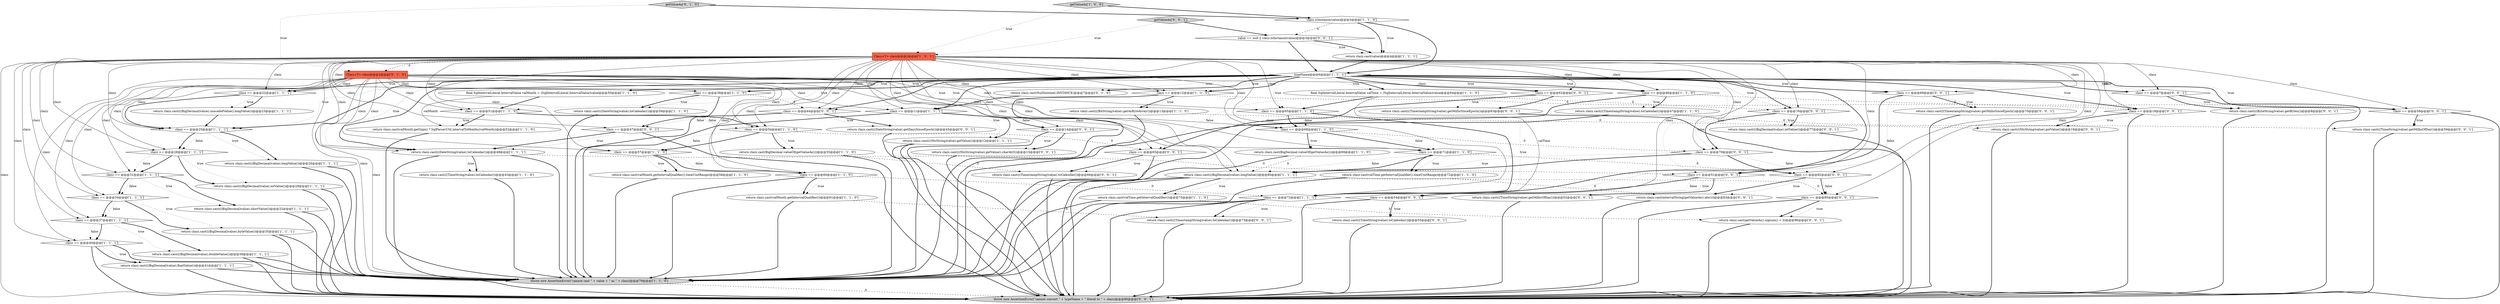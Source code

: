 digraph {
24 [style = filled, label = "clazz == @@@12@@@['1', '1', '0']", fillcolor = white, shape = diamond image = "AAA0AAABBB1BBB"];
48 [style = filled, label = "getValueAs['0', '1', '0']", fillcolor = lightgray, shape = diamond image = "AAA0AAABBB2BBB"];
82 [style = filled, label = "clazz == @@@82@@@['0', '0', '1']", fillcolor = white, shape = diamond image = "AAA0AAABBB3BBB"];
30 [style = filled, label = "clazz == @@@38@@@['1', '1', '0']", fillcolor = white, shape = diamond image = "AAA0AAABBB1BBB"];
20 [style = filled, label = "clazz == @@@54@@@['1', '1', '0']", fillcolor = white, shape = diamond image = "AAA0AAABBB1BBB"];
28 [style = filled, label = "return clazz.cast(((NlsString)value).getValue())@@@12@@@['1', '1', '1']", fillcolor = white, shape = ellipse image = "AAA0AAABBB1BBB"];
29 [style = filled, label = "return clazz.cast(value)@@@4@@@['1', '1', '1']", fillcolor = white, shape = ellipse image = "AAA0AAABBB1BBB"];
66 [style = filled, label = "return clazz.cast(((TimeString)value).getMillisOfDay())@@@59@@@['0', '0', '1']", fillcolor = white, shape = ellipse image = "AAA0AAABBB3BBB"];
5 [style = filled, label = "clazz == @@@22@@@['1', '1', '1']", fillcolor = white, shape = diamond image = "AAA0AAABBB1BBB"];
47 [style = filled, label = "return clazz.cast(valTime.getIntervalQualifier().timeUnitRange)@@@72@@@['1', '1', '0']", fillcolor = white, shape = ellipse image = "AAA0AAABBB1BBB"];
50 [style = filled, label = "return clazz.cast(NullSentinel.INSTANCE)@@@7@@@['0', '1', '0']", fillcolor = white, shape = ellipse image = "AAA1AAABBB2BBB"];
64 [style = filled, label = "return clazz.cast(((NlsString)value).getValue().charAt(0))@@@15@@@['0', '0', '1']", fillcolor = white, shape = ellipse image = "AAA0AAABBB3BBB"];
70 [style = filled, label = "return clazz.cast(((TimestampString)value).toCalendar())@@@73@@@['0', '0', '1']", fillcolor = white, shape = ellipse image = "AAA0AAABBB3BBB"];
31 [style = filled, label = "clazz == @@@72@@@['1', '1', '1']", fillcolor = white, shape = diamond image = "AAA0AAABBB1BBB"];
63 [style = filled, label = "clazz == @@@51@@@['0', '0', '1']", fillcolor = white, shape = diamond image = "AAA0AAABBB3BBB"];
39 [style = filled, label = "Class<T> clazz@@@2@@@['1', '0', '1']", fillcolor = tomato, shape = box image = "AAA0AAABBB1BBB"];
12 [style = filled, label = "return clazz.cast(((BigDecimal)value).byteValue())@@@35@@@['1', '1', '1']", fillcolor = white, shape = ellipse image = "AAA0AAABBB1BBB"];
34 [style = filled, label = "final SqlIntervalLiteral.IntervalValue valTime = (SqlIntervalLiteral.IntervalValue)value@@@64@@@['1', '1', '0']", fillcolor = white, shape = ellipse image = "AAA0AAABBB1BBB"];
54 [style = filled, label = "clazz == @@@14@@@['0', '0', '1']", fillcolor = white, shape = diamond image = "AAA0AAABBB3BBB"];
56 [style = filled, label = "clazz == @@@58@@@['0', '0', '1']", fillcolor = white, shape = diamond image = "AAA0AAABBB3BBB"];
60 [style = filled, label = "return clazz.cast(((BigDecimal)value).intValue())@@@77@@@['0', '0', '1']", fillcolor = white, shape = ellipse image = "AAA0AAABBB3BBB"];
46 [style = filled, label = "clazz == @@@57@@@['1', '1', '0']", fillcolor = white, shape = diamond image = "AAA0AAABBB1BBB"];
19 [style = filled, label = "clazz == @@@28@@@['1', '1', '1']", fillcolor = white, shape = diamond image = "AAA0AAABBB1BBB"];
65 [style = filled, label = "clazz == @@@69@@@['0', '0', '1']", fillcolor = white, shape = diamond image = "AAA0AAABBB3BBB"];
81 [style = filled, label = "return clazz.cast(((TimestampString)value).getMillisSinceEpoch())@@@70@@@['0', '0', '1']", fillcolor = white, shape = ellipse image = "AAA0AAABBB3BBB"];
53 [style = filled, label = "return clazz.cast(((TimestampString)value).getMillisSinceEpoch())@@@63@@@['0', '0', '1']", fillcolor = white, shape = ellipse image = "AAA0AAABBB3BBB"];
9 [style = filled, label = "return clazz.cast(((BigDecimal)value).longValue())@@@26@@@['1', '1', '1']", fillcolor = white, shape = ellipse image = "AAA0AAABBB1BBB"];
51 [style = filled, label = "clazz == @@@85@@@['0', '0', '1']", fillcolor = white, shape = diamond image = "AAA0AAABBB3BBB"];
79 [style = filled, label = "clazz == @@@47@@@['0', '0', '1']", fillcolor = white, shape = diamond image = "AAA0AAABBB3BBB"];
44 [style = filled, label = "final SqlIntervalLiteral.IntervalValue valMonth = (SqlIntervalLiteral.IntervalValue)value@@@50@@@['1', '1', '0']", fillcolor = white, shape = ellipse image = "AAA0AAABBB1BBB"];
58 [style = filled, label = "clazz == @@@18@@@['0', '0', '1']", fillcolor = white, shape = diamond image = "AAA0AAABBB3BBB"];
69 [style = filled, label = "clazz == @@@7@@@['0', '0', '1']", fillcolor = white, shape = diamond image = "AAA0AAABBB3BBB"];
78 [style = filled, label = "getValueAs['0', '0', '1']", fillcolor = lightgray, shape = diamond image = "AAA0AAABBB3BBB"];
10 [style = filled, label = "clazz == @@@40@@@['1', '1', '1']", fillcolor = white, shape = diamond image = "AAA0AAABBB1BBB"];
25 [style = filled, label = "clazz == @@@25@@@['1', '1', '1']", fillcolor = white, shape = diamond image = "AAA0AAABBB1BBB"];
41 [style = filled, label = "getValueAs['1', '0', '0']", fillcolor = lightgray, shape = diamond image = "AAA0AAABBB1BBB"];
16 [style = filled, label = "clazz == @@@68@@@['1', '1', '0']", fillcolor = white, shape = diamond image = "AAA0AAABBB1BBB"];
0 [style = filled, label = "clazz == @@@71@@@['1', '1', '0']", fillcolor = white, shape = diamond image = "AAA0AAABBB1BBB"];
76 [style = filled, label = "return clazz.cast(((DateString)value).getDaysSinceEpoch())@@@45@@@['0', '0', '1']", fillcolor = white, shape = ellipse image = "AAA0AAABBB3BBB"];
1 [style = filled, label = "clazz == @@@51@@@['1', '1', '0']", fillcolor = white, shape = diamond image = "AAA0AAABBB1BBB"];
6 [style = filled, label = "return clazz.cast(valMonth.getIntervalQualifier().timeUnitRange)@@@58@@@['1', '1', '0']", fillcolor = white, shape = ellipse image = "AAA0AAABBB1BBB"];
2 [style = filled, label = "clazz == @@@37@@@['1', '1', '1']", fillcolor = white, shape = diamond image = "AAA0AAABBB1BBB"];
23 [style = filled, label = "return clazz.cast(valMonth.getIntervalQualifier())@@@61@@@['1', '1', '0']", fillcolor = white, shape = ellipse image = "AAA0AAABBB1BBB"];
33 [style = filled, label = "return clazz.cast(((BigDecimal)value).intValue())@@@29@@@['1', '1', '1']", fillcolor = white, shape = ellipse image = "AAA0AAABBB1BBB"];
62 [style = filled, label = "return clazz.cast(((NlsString)value).getValue())@@@19@@@['0', '0', '1']", fillcolor = white, shape = ellipse image = "AAA0AAABBB3BBB"];
77 [style = filled, label = "throw new AssertionError(\"cannot convert \" + typeName + \" literal to \" + clazz)@@@90@@@['0', '0', '1']", fillcolor = lightgray, shape = ellipse image = "AAA0AAABBB3BBB"];
18 [style = filled, label = "return clazz.cast(((BigDecimal)value).unscaledValue().longValue())@@@23@@@['1', '1', '1']", fillcolor = white, shape = ellipse image = "AAA0AAABBB1BBB"];
13 [style = filled, label = "return clazz.cast(((BitString)value).getAsByteArray())@@@13@@@['1', '1', '0']", fillcolor = white, shape = ellipse image = "AAA0AAABBB1BBB"];
14 [style = filled, label = "return clazz.cast(((BigDecimal)value).floatValue())@@@41@@@['1', '1', '1']", fillcolor = white, shape = ellipse image = "AAA0AAABBB1BBB"];
49 [style = filled, label = "Class<T> clazz@@@2@@@['0', '1', '0']", fillcolor = tomato, shape = box image = "AAA1AAABBB2BBB"];
37 [style = filled, label = "return clazz.cast(((DateString)value).toCalendar())@@@39@@@['1', '1', '0']", fillcolor = white, shape = ellipse image = "AAA0AAABBB1BBB"];
45 [style = filled, label = "return clazz.cast(((BigDecimal)value).longValue())@@@80@@@['1', '1', '1']", fillcolor = white, shape = ellipse image = "AAA0AAABBB1BBB"];
8 [style = filled, label = "return clazz.cast(((BigDecimal)value).shortValue())@@@32@@@['1', '1', '1']", fillcolor = white, shape = ellipse image = "AAA0AAABBB1BBB"];
68 [style = filled, label = "clazz == @@@79@@@['0', '0', '1']", fillcolor = white, shape = diamond image = "AAA0AAABBB3BBB"];
17 [style = filled, label = "clazz.isInstance(value)@@@3@@@['1', '1', '0']", fillcolor = white, shape = diamond image = "AAA0AAABBB1BBB"];
36 [style = filled, label = "return clazz.cast(((TimeString)value).toCalendar())@@@43@@@['1', '1', '0']", fillcolor = white, shape = ellipse image = "AAA0AAABBB1BBB"];
75 [style = filled, label = "clazz == @@@44@@@['0', '0', '1']", fillcolor = white, shape = diamond image = "AAA0AAABBB3BBB"];
4 [style = filled, label = "clazz == @@@46@@@['1', '1', '0']", fillcolor = white, shape = diamond image = "AAA0AAABBB1BBB"];
11 [style = filled, label = "return clazz.cast(valTime.getIntervalQualifier())@@@75@@@['1', '1', '0']", fillcolor = white, shape = ellipse image = "AAA0AAABBB1BBB"];
32 [style = filled, label = "return clazz.cast(BigDecimal.valueOf(getValueAs()))@@@69@@@['1', '1', '0']", fillcolor = white, shape = ellipse image = "AAA0AAABBB1BBB"];
35 [style = filled, label = "return clazz.cast(((DateString)value).toCalendar())@@@48@@@['1', '1', '1']", fillcolor = white, shape = ellipse image = "AAA0AAABBB1BBB"];
43 [style = filled, label = "clazz == @@@34@@@['1', '1', '1']", fillcolor = white, shape = diamond image = "AAA0AAABBB1BBB"];
52 [style = filled, label = "return clazz.cast(getValueAs().signum() < 0)@@@86@@@['0', '0', '1']", fillcolor = white, shape = ellipse image = "AAA0AAABBB3BBB"];
71 [style = filled, label = "clazz == @@@62@@@['0', '0', '1']", fillcolor = white, shape = diamond image = "AAA0AAABBB3BBB"];
74 [style = filled, label = "clazz == @@@54@@@['0', '0', '1']", fillcolor = white, shape = diamond image = "AAA0AAABBB3BBB"];
73 [style = filled, label = "return clazz.cast(((ByteString)value).getBytes())@@@8@@@['0', '0', '1']", fillcolor = white, shape = ellipse image = "AAA0AAABBB3BBB"];
80 [style = filled, label = "return clazz.cast(((TimestampString)value).toCalendar())@@@66@@@['0', '0', '1']", fillcolor = white, shape = ellipse image = "AAA0AAABBB3BBB"];
38 [style = filled, label = "return clazz.cast(((TimestampString)value).toCalendar())@@@47@@@['1', '1', '0']", fillcolor = white, shape = ellipse image = "AAA0AAABBB1BBB"];
55 [style = filled, label = "clazz == @@@65@@@['0', '0', '1']", fillcolor = white, shape = diamond image = "AAA0AAABBB3BBB"];
27 [style = filled, label = "clazz == @@@60@@@['1', '1', '0']", fillcolor = white, shape = diamond image = "AAA0AAABBB1BBB"];
57 [style = filled, label = "value == null || clazz.isInstance(value)@@@3@@@['0', '0', '1']", fillcolor = white, shape = diamond image = "AAA0AAABBB3BBB"];
59 [style = filled, label = "clazz == @@@76@@@['0', '0', '1']", fillcolor = white, shape = diamond image = "AAA0AAABBB3BBB"];
3 [style = filled, label = "return clazz.cast(((BigDecimal)value).doubleValue())@@@38@@@['1', '1', '1']", fillcolor = white, shape = ellipse image = "AAA0AAABBB1BBB"];
7 [style = filled, label = "clazz == @@@11@@@['1', '1', '1']", fillcolor = white, shape = diamond image = "AAA0AAABBB1BBB"];
61 [style = filled, label = "return clazz.cast(intervalString(getValueAs().abs()))@@@83@@@['0', '0', '1']", fillcolor = white, shape = ellipse image = "AAA0AAABBB3BBB"];
67 [style = filled, label = "return clazz.cast(((TimeString)value).getMillisOfDay())@@@52@@@['0', '0', '1']", fillcolor = white, shape = ellipse image = "AAA0AAABBB3BBB"];
21 [style = filled, label = "typeName@@@6@@@['1', '1', '1']", fillcolor = white, shape = diamond image = "AAA0AAABBB1BBB"];
42 [style = filled, label = "return clazz.cast(BigDecimal.valueOf(getValueAs()))@@@55@@@['1', '1', '0']", fillcolor = white, shape = ellipse image = "AAA0AAABBB1BBB"];
40 [style = filled, label = "clazz == @@@31@@@['1', '1', '1']", fillcolor = white, shape = diamond image = "AAA0AAABBB1BBB"];
22 [style = filled, label = "return clazz.cast(valMonth.getSign() * SqlParserUtil.intervalToMonths(valMonth))@@@52@@@['1', '1', '0']", fillcolor = white, shape = ellipse image = "AAA0AAABBB1BBB"];
26 [style = filled, label = "throw new AssertionError(\"cannot cast \" + value + \" as \" + clazz)@@@79@@@['1', '1', '0']", fillcolor = lightgray, shape = ellipse image = "AAA0AAABBB1BBB"];
15 [style = filled, label = "clazz == @@@65@@@['1', '1', '0']", fillcolor = white, shape = diamond image = "AAA0AAABBB1BBB"];
72 [style = filled, label = "return clazz.cast(((TimeString)value).toCalendar())@@@55@@@['0', '0', '1']", fillcolor = white, shape = ellipse image = "AAA0AAABBB3BBB"];
38->26 [style = bold, label=""];
7->28 [style = bold, label=""];
24->13 [style = bold, label=""];
25->9 [style = dotted, label="true"];
11->52 [style = dashed, label="0"];
49->27 [style = solid, label="clazz"];
59->68 [style = bold, label=""];
5->18 [style = dotted, label="true"];
4->26 [style = bold, label=""];
20->55 [style = dashed, label="0"];
35->36 [style = dotted, label="true"];
17->21 [style = bold, label=""];
0->45 [style = dotted, label="false"];
39->63 [style = solid, label="clazz"];
58->77 [style = bold, label=""];
45->11 [style = bold, label=""];
21->44 [style = dotted, label="true"];
25->19 [style = bold, label=""];
49->0 [style = solid, label="clazz"];
54->77 [style = bold, label=""];
28->26 [style = bold, label=""];
39->5 [style = solid, label="clazz"];
39->30 [style = solid, label="clazz"];
49->40 [style = solid, label="clazz"];
16->0 [style = bold, label=""];
51->52 [style = bold, label=""];
38->66 [style = dashed, label="0"];
43->12 [style = bold, label=""];
62->77 [style = bold, label=""];
2->10 [style = bold, label=""];
24->58 [style = dashed, label="0"];
49->45 [style = solid, label="clazz"];
8->77 [style = bold, label=""];
19->40 [style = bold, label=""];
39->75 [style = solid, label="clazz"];
21->5 [style = dotted, label="true"];
19->33 [style = bold, label=""];
65->31 [style = bold, label=""];
21->25 [style = bold, label=""];
39->35 [style = solid, label="clazz"];
58->62 [style = bold, label=""];
34->59 [style = dashed, label="0"];
20->46 [style = bold, label=""];
21->71 [style = bold, label=""];
49->30 [style = solid, label="clazz"];
49->35 [style = solid, label="clazz"];
49->15 [style = solid, label="clazz"];
17->57 [style = dashed, label="0"];
21->7 [style = dotted, label="true"];
15->16 [style = bold, label=""];
5->18 [style = bold, label=""];
39->19 [style = solid, label="clazz"];
82->51 [style = bold, label=""];
57->21 [style = bold, label=""];
56->66 [style = dotted, label="true"];
81->77 [style = bold, label=""];
27->23 [style = dotted, label="true"];
9->26 [style = bold, label=""];
45->26 [style = bold, label=""];
39->77 [style = solid, label="clazz"];
27->31 [style = dashed, label="0"];
54->64 [style = bold, label=""];
21->69 [style = dotted, label="true"];
0->47 [style = dotted, label="true"];
1->22 [style = bold, label=""];
39->1 [style = solid, label="clazz"];
21->4 [style = bold, label=""];
35->26 [style = bold, label=""];
21->44 [style = bold, label=""];
45->11 [style = dotted, label="true"];
46->27 [style = dotted, label="false"];
29->21 [style = bold, label=""];
44->22 [style = solid, label="valMonth"];
21->34 [style = dotted, label="true"];
13->26 [style = bold, label=""];
21->59 [style = bold, label=""];
30->26 [style = bold, label=""];
30->75 [style = dashed, label="0"];
34->15 [style = bold, label=""];
39->0 [style = solid, label="clazz"];
2->3 [style = dotted, label="true"];
7->54 [style = bold, label=""];
61->77 [style = bold, label=""];
4->56 [style = dashed, label="0"];
42->80 [style = dashed, label="0"];
78->57 [style = bold, label=""];
41->39 [style = dotted, label="true"];
40->8 [style = bold, label=""];
39->79 [style = solid, label="clazz"];
79->35 [style = bold, label=""];
4->38 [style = dotted, label="true"];
20->42 [style = dotted, label="true"];
8->26 [style = bold, label=""];
11->26 [style = bold, label=""];
49->46 [style = solid, label="clazz"];
21->24 [style = dotted, label="true"];
57->29 [style = dotted, label="true"];
71->55 [style = dotted, label="false"];
14->77 [style = bold, label=""];
76->77 [style = bold, label=""];
55->77 [style = bold, label=""];
15->31 [style = bold, label=""];
39->24 [style = solid, label="clazz"];
68->82 [style = dotted, label="false"];
21->75 [style = dotted, label="true"];
21->58 [style = bold, label=""];
55->80 [style = bold, label=""];
21->58 [style = dotted, label="true"];
31->26 [style = bold, label=""];
16->0 [style = dotted, label="false"];
49->16 [style = solid, label="clazz"];
21->15 [style = dotted, label="true"];
39->82 [style = solid, label="clazz"];
23->26 [style = bold, label=""];
3->77 [style = bold, label=""];
2->3 [style = bold, label=""];
75->79 [style = dotted, label="false"];
46->6 [style = dotted, label="true"];
63->74 [style = dotted, label="false"];
31->77 [style = bold, label=""];
39->59 [style = solid, label="clazz"];
75->76 [style = bold, label=""];
21->35 [style = dotted, label="true"];
59->68 [style = dotted, label="false"];
21->56 [style = dotted, label="true"];
49->20 [style = solid, label="clazz"];
20->42 [style = bold, label=""];
40->43 [style = dotted, label="false"];
27->26 [style = bold, label=""];
47->61 [style = dashed, label="0"];
35->36 [style = bold, label=""];
63->74 [style = bold, label=""];
80->77 [style = bold, label=""];
25->9 [style = bold, label=""];
21->34 [style = bold, label=""];
69->77 [style = bold, label=""];
28->77 [style = bold, label=""];
16->32 [style = dotted, label="true"];
23->70 [style = dashed, label="0"];
39->68 [style = solid, label="clazz"];
74->77 [style = bold, label=""];
42->26 [style = bold, label=""];
45->51 [style = dashed, label="0"];
20->46 [style = dotted, label="false"];
72->77 [style = bold, label=""];
12->77 [style = bold, label=""];
24->26 [style = bold, label=""];
10->14 [style = bold, label=""];
17->29 [style = dotted, label="true"];
21->25 [style = dotted, label="true"];
10->26 [style = bold, label=""];
16->32 [style = bold, label=""];
40->8 [style = dotted, label="true"];
49->24 [style = solid, label="clazz"];
49->1 [style = solid, label="clazz"];
24->13 [style = dotted, label="true"];
12->26 [style = bold, label=""];
39->69 [style = solid, label="clazz"];
21->63 [style = bold, label=""];
69->73 [style = dotted, label="true"];
79->77 [style = bold, label=""];
39->25 [style = solid, label="clazz"];
39->43 [style = solid, label="clazz"];
2->10 [style = dotted, label="false"];
63->67 [style = bold, label=""];
6->26 [style = bold, label=""];
40->43 [style = bold, label=""];
59->60 [style = dotted, label="true"];
21->50 [style = bold, label=""];
49->7 [style = solid, label="clazz"];
39->55 [style = solid, label="clazz"];
10->77 [style = bold, label=""];
46->27 [style = bold, label=""];
65->81 [style = bold, label=""];
68->82 [style = bold, label=""];
48->49 [style = dotted, label="true"];
39->15 [style = solid, label="clazz"];
21->1 [style = dotted, label="true"];
21->30 [style = bold, label=""];
0->45 [style = bold, label=""];
39->40 [style = solid, label="clazz"];
1->20 [style = dotted, label="false"];
21->50 [style = dotted, label="true"];
31->70 [style = dotted, label="true"];
37->26 [style = bold, label=""];
21->69 [style = bold, label=""];
15->16 [style = dotted, label="false"];
19->33 [style = dotted, label="true"];
69->73 [style = bold, label=""];
33->77 [style = bold, label=""];
43->2 [style = dotted, label="false"];
31->70 [style = bold, label=""];
75->76 [style = dotted, label="true"];
21->59 [style = dotted, label="true"];
47->26 [style = bold, label=""];
39->4 [style = solid, label="clazz"];
32->26 [style = bold, label=""];
21->30 [style = dotted, label="true"];
66->77 [style = bold, label=""];
9->77 [style = bold, label=""];
82->61 [style = bold, label=""];
34->31 [style = solid, label="valTime"];
7->28 [style = dotted, label="true"];
82->61 [style = dotted, label="true"];
39->45 [style = solid, label="clazz"];
39->56 [style = solid, label="clazz"];
71->55 [style = bold, label=""];
39->26 [style = solid, label="clazz"];
68->45 [style = dotted, label="true"];
21->7 [style = bold, label=""];
39->31 [style = solid, label="clazz"];
56->77 [style = bold, label=""];
0->82 [style = dashed, label="0"];
13->62 [style = dashed, label="0"];
21->35 [style = bold, label=""];
44->1 [style = bold, label=""];
63->67 [style = dotted, label="true"];
55->80 [style = dotted, label="true"];
49->25 [style = solid, label="clazz"];
39->74 [style = solid, label="clazz"];
70->77 [style = bold, label=""];
39->54 [style = solid, label="clazz"];
41->17 [style = bold, label=""];
17->29 [style = bold, label=""];
48->17 [style = bold, label=""];
78->39 [style = dotted, label="true"];
39->2 [style = solid, label="clazz"];
21->56 [style = bold, label=""];
60->77 [style = bold, label=""];
39->46 [style = solid, label="clazz"];
45->77 [style = bold, label=""];
43->2 [style = bold, label=""];
71->53 [style = dotted, label="true"];
4->38 [style = bold, label=""];
39->51 [style = solid, label="clazz"];
67->77 [style = bold, label=""];
21->75 [style = bold, label=""];
30->37 [style = bold, label=""];
3->26 [style = bold, label=""];
1->22 [style = dotted, label="true"];
68->45 [style = bold, label=""];
59->60 [style = bold, label=""];
21->71 [style = dotted, label="true"];
64->77 [style = bold, label=""];
49->19 [style = solid, label="clazz"];
49->2 [style = solid, label="clazz"];
35->77 [style = bold, label=""];
52->77 [style = bold, label=""];
35->63 [style = dashed, label="0"];
18->25 [style = bold, label=""];
43->12 [style = dotted, label="true"];
30->37 [style = dotted, label="true"];
65->81 [style = dotted, label="true"];
49->5 [style = solid, label="clazz"];
7->26 [style = bold, label=""];
27->23 [style = bold, label=""];
54->64 [style = dotted, label="true"];
16->68 [style = dashed, label="0"];
25->19 [style = dotted, label="false"];
19->40 [style = dotted, label="false"];
21->24 [style = bold, label=""];
14->26 [style = bold, label=""];
75->79 [style = bold, label=""];
39->27 [style = solid, label="clazz"];
39->58 [style = solid, label="clazz"];
39->71 [style = solid, label="clazz"];
79->35 [style = dotted, label="true"];
56->66 [style = bold, label=""];
15->31 [style = dotted, label="true"];
32->45 [style = dashed, label="0"];
21->65 [style = bold, label=""];
73->77 [style = bold, label=""];
49->10 [style = solid, label="clazz"];
26->77 [style = dashed, label="0"];
22->26 [style = bold, label=""];
5->25 [style = bold, label=""];
53->77 [style = bold, label=""];
49->4 [style = solid, label="clazz"];
21->5 [style = bold, label=""];
36->26 [style = bold, label=""];
74->72 [style = dotted, label="true"];
71->53 [style = bold, label=""];
51->77 [style = bold, label=""];
39->20 [style = solid, label="clazz"];
39->7 [style = solid, label="clazz"];
46->6 [style = bold, label=""];
39->16 [style = solid, label="clazz"];
49->43 [style = solid, label="clazz"];
39->65 [style = solid, label="clazz"];
21->63 [style = dotted, label="true"];
65->31 [style = dotted, label="false"];
21->65 [style = dotted, label="true"];
7->54 [style = dotted, label="false"];
1->20 [style = bold, label=""];
0->47 [style = bold, label=""];
74->72 [style = bold, label=""];
82->51 [style = dotted, label="false"];
21->4 [style = dotted, label="true"];
10->14 [style = dotted, label="true"];
57->29 [style = bold, label=""];
58->62 [style = dotted, label="true"];
39->49 [style = dashed, label="0"];
49->26 [style = solid, label="clazz"];
33->26 [style = bold, label=""];
51->52 [style = dotted, label="true"];
39->10 [style = solid, label="clazz"];
50->7 [style = bold, label=""];
}
